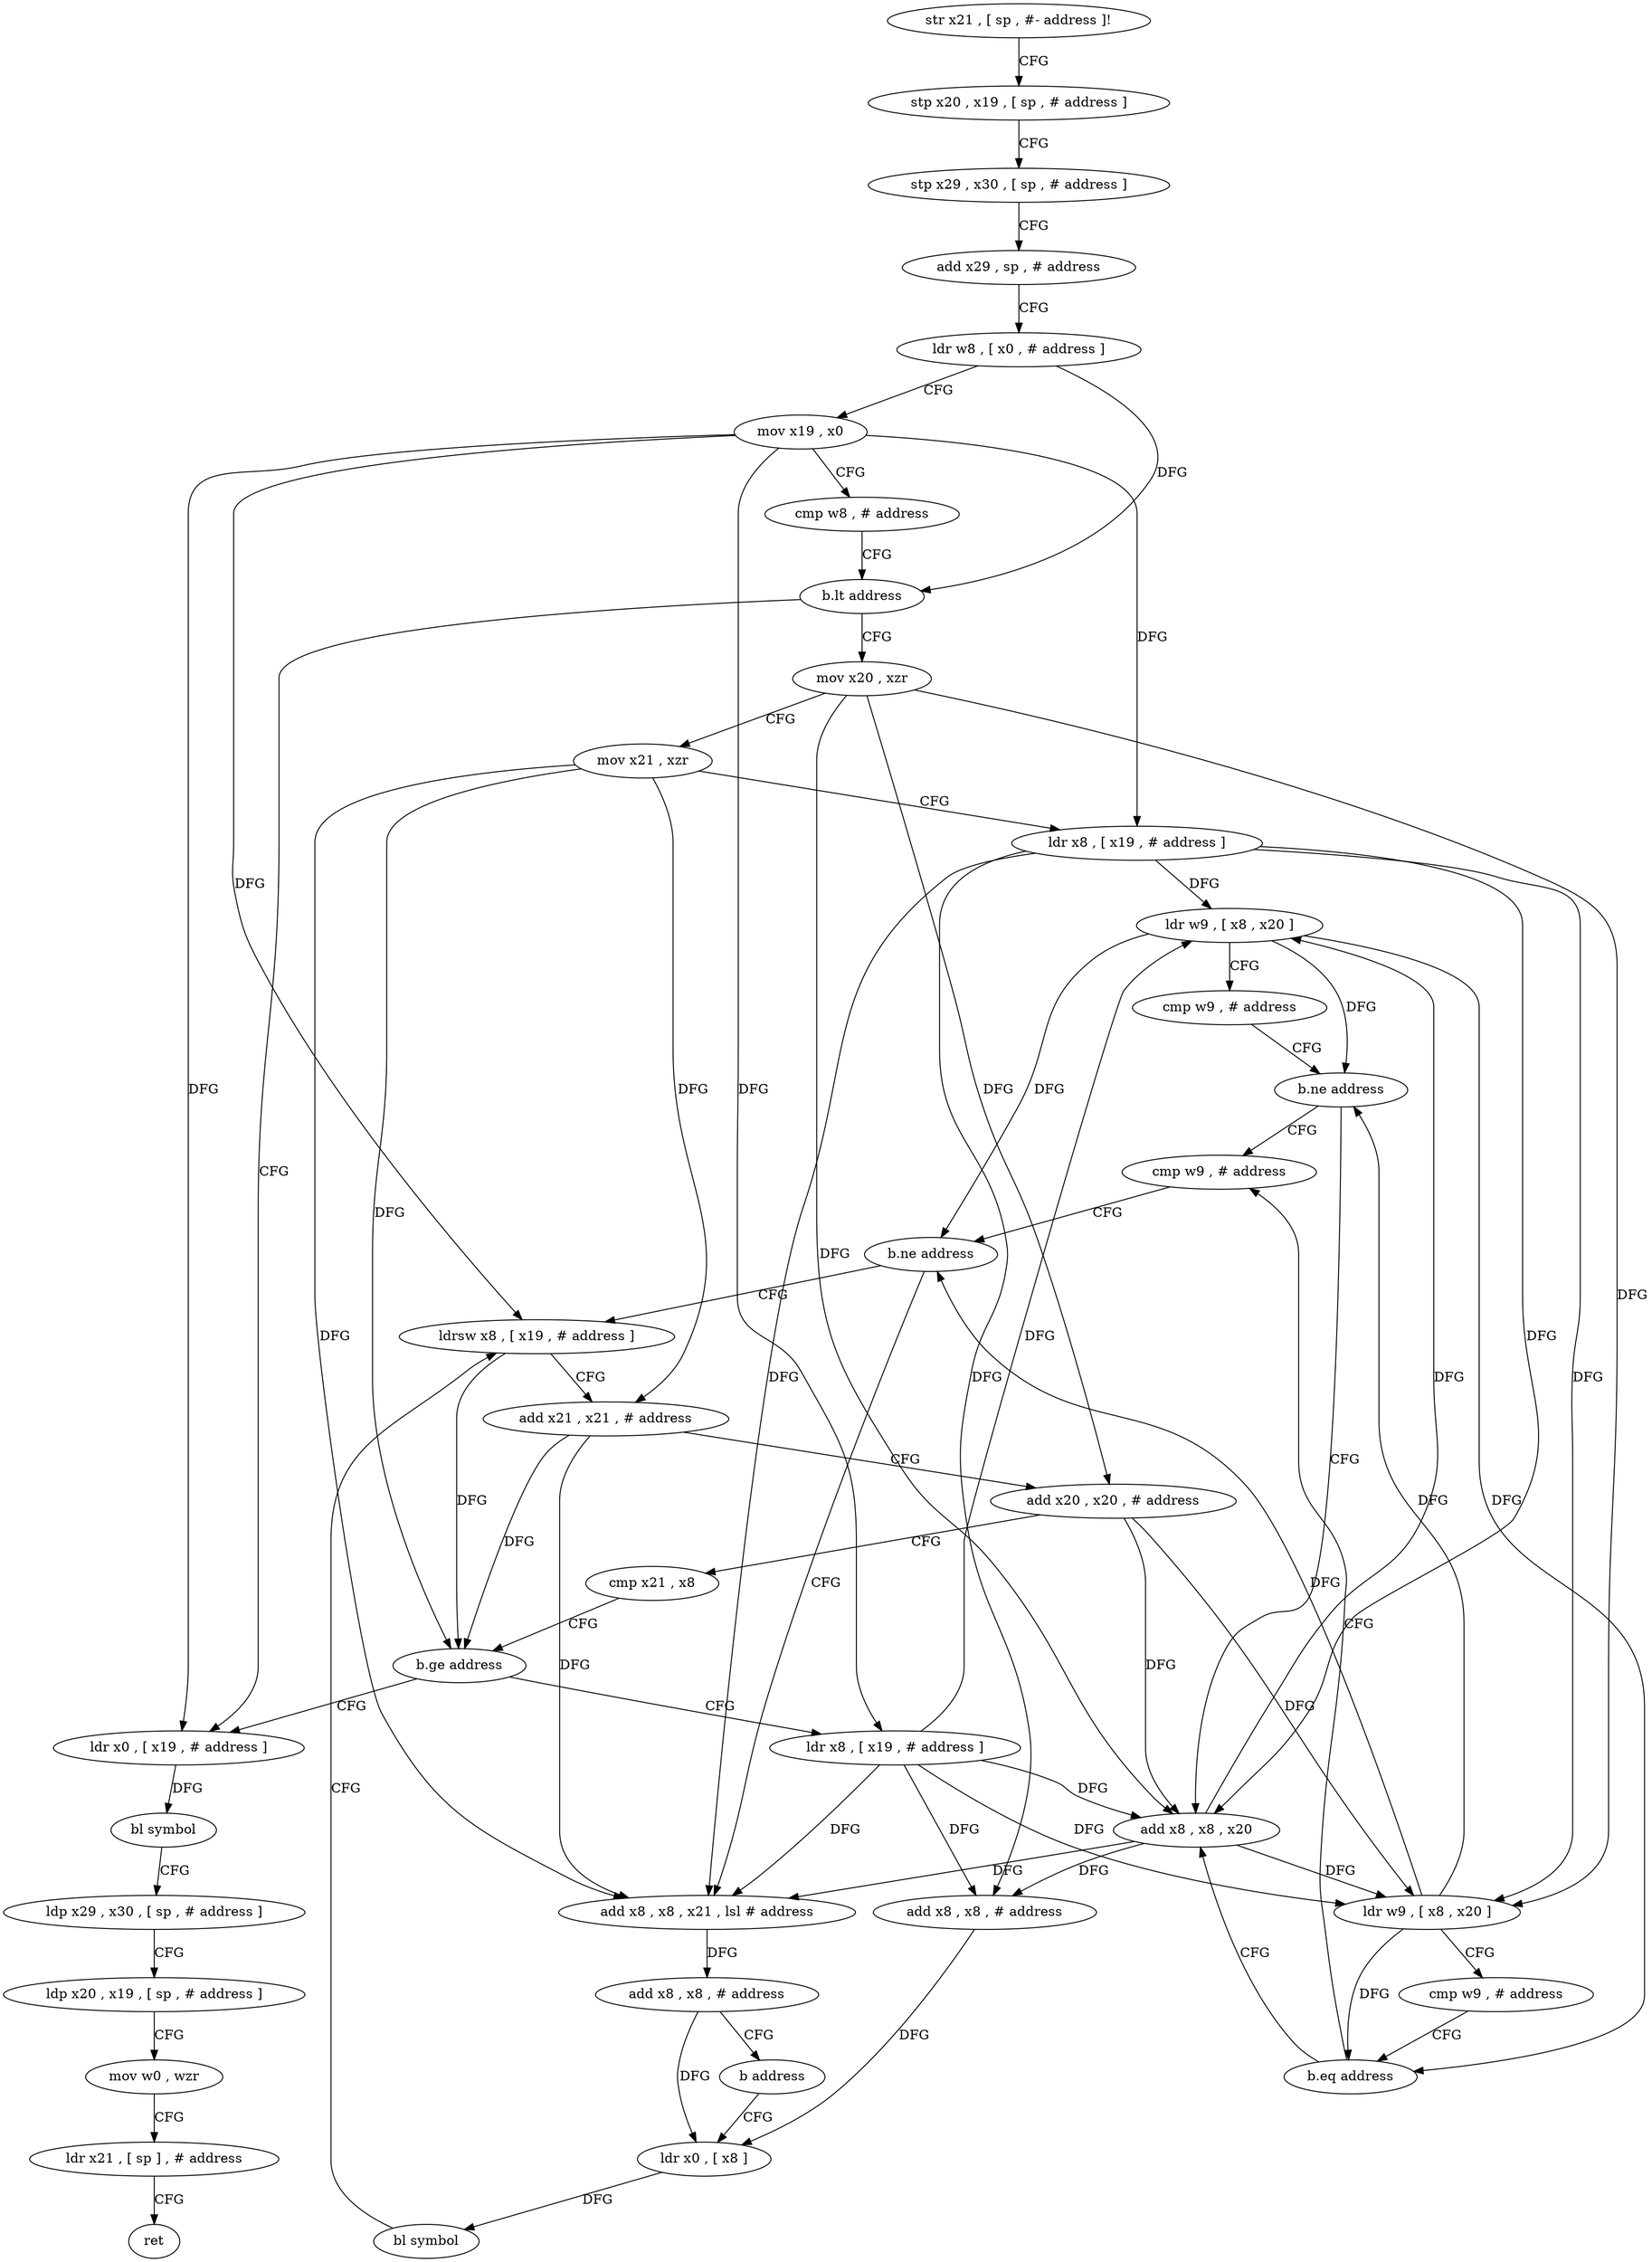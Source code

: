 digraph "func" {
"206588" [label = "str x21 , [ sp , #- address ]!" ]
"206592" [label = "stp x20 , x19 , [ sp , # address ]" ]
"206596" [label = "stp x29 , x30 , [ sp , # address ]" ]
"206600" [label = "add x29 , sp , # address" ]
"206604" [label = "ldr w8 , [ x0 , # address ]" ]
"206608" [label = "mov x19 , x0" ]
"206612" [label = "cmp w8 , # address" ]
"206616" [label = "b.lt address" ]
"206716" [label = "ldr x0 , [ x19 , # address ]" ]
"206620" [label = "mov x20 , xzr" ]
"206720" [label = "bl symbol" ]
"206724" [label = "ldp x29 , x30 , [ sp , # address ]" ]
"206728" [label = "ldp x20 , x19 , [ sp , # address ]" ]
"206732" [label = "mov w0 , wzr" ]
"206736" [label = "ldr x21 , [ sp ] , # address" ]
"206740" [label = "ret" ]
"206624" [label = "mov x21 , xzr" ]
"206628" [label = "ldr x8 , [ x19 , # address ]" ]
"206632" [label = "ldr w9 , [ x8 , x20 ]" ]
"206636" [label = "cmp w9 , # address" ]
"206640" [label = "b.ne address" ]
"206696" [label = "cmp w9 , # address" ]
"206644" [label = "add x8 , x8 , x20" ]
"206700" [label = "b.ne address" ]
"206660" [label = "ldrsw x8 , [ x19 , # address ]" ]
"206704" [label = "add x8 , x8 , x21 , lsl # address" ]
"206648" [label = "add x8 , x8 , # address" ]
"206652" [label = "ldr x0 , [ x8 ]" ]
"206664" [label = "add x21 , x21 , # address" ]
"206668" [label = "add x20 , x20 , # address" ]
"206672" [label = "cmp x21 , x8" ]
"206676" [label = "b.ge address" ]
"206680" [label = "ldr x8 , [ x19 , # address ]" ]
"206708" [label = "add x8 , x8 , # address" ]
"206712" [label = "b address" ]
"206684" [label = "ldr w9 , [ x8 , x20 ]" ]
"206688" [label = "cmp w9 , # address" ]
"206692" [label = "b.eq address" ]
"206656" [label = "bl symbol" ]
"206588" -> "206592" [ label = "CFG" ]
"206592" -> "206596" [ label = "CFG" ]
"206596" -> "206600" [ label = "CFG" ]
"206600" -> "206604" [ label = "CFG" ]
"206604" -> "206608" [ label = "CFG" ]
"206604" -> "206616" [ label = "DFG" ]
"206608" -> "206612" [ label = "CFG" ]
"206608" -> "206716" [ label = "DFG" ]
"206608" -> "206628" [ label = "DFG" ]
"206608" -> "206660" [ label = "DFG" ]
"206608" -> "206680" [ label = "DFG" ]
"206612" -> "206616" [ label = "CFG" ]
"206616" -> "206716" [ label = "CFG" ]
"206616" -> "206620" [ label = "CFG" ]
"206716" -> "206720" [ label = "DFG" ]
"206620" -> "206624" [ label = "CFG" ]
"206620" -> "206644" [ label = "DFG" ]
"206620" -> "206668" [ label = "DFG" ]
"206620" -> "206684" [ label = "DFG" ]
"206720" -> "206724" [ label = "CFG" ]
"206724" -> "206728" [ label = "CFG" ]
"206728" -> "206732" [ label = "CFG" ]
"206732" -> "206736" [ label = "CFG" ]
"206736" -> "206740" [ label = "CFG" ]
"206624" -> "206628" [ label = "CFG" ]
"206624" -> "206664" [ label = "DFG" ]
"206624" -> "206676" [ label = "DFG" ]
"206624" -> "206704" [ label = "DFG" ]
"206628" -> "206632" [ label = "DFG" ]
"206628" -> "206644" [ label = "DFG" ]
"206628" -> "206648" [ label = "DFG" ]
"206628" -> "206704" [ label = "DFG" ]
"206628" -> "206684" [ label = "DFG" ]
"206632" -> "206636" [ label = "CFG" ]
"206632" -> "206640" [ label = "DFG" ]
"206632" -> "206700" [ label = "DFG" ]
"206632" -> "206692" [ label = "DFG" ]
"206636" -> "206640" [ label = "CFG" ]
"206640" -> "206696" [ label = "CFG" ]
"206640" -> "206644" [ label = "CFG" ]
"206696" -> "206700" [ label = "CFG" ]
"206644" -> "206648" [ label = "DFG" ]
"206644" -> "206632" [ label = "DFG" ]
"206644" -> "206704" [ label = "DFG" ]
"206644" -> "206684" [ label = "DFG" ]
"206700" -> "206660" [ label = "CFG" ]
"206700" -> "206704" [ label = "CFG" ]
"206660" -> "206664" [ label = "CFG" ]
"206660" -> "206676" [ label = "DFG" ]
"206704" -> "206708" [ label = "DFG" ]
"206648" -> "206652" [ label = "DFG" ]
"206652" -> "206656" [ label = "DFG" ]
"206664" -> "206668" [ label = "CFG" ]
"206664" -> "206676" [ label = "DFG" ]
"206664" -> "206704" [ label = "DFG" ]
"206668" -> "206672" [ label = "CFG" ]
"206668" -> "206644" [ label = "DFG" ]
"206668" -> "206684" [ label = "DFG" ]
"206672" -> "206676" [ label = "CFG" ]
"206676" -> "206716" [ label = "CFG" ]
"206676" -> "206680" [ label = "CFG" ]
"206680" -> "206684" [ label = "DFG" ]
"206680" -> "206632" [ label = "DFG" ]
"206680" -> "206648" [ label = "DFG" ]
"206680" -> "206644" [ label = "DFG" ]
"206680" -> "206704" [ label = "DFG" ]
"206708" -> "206712" [ label = "CFG" ]
"206708" -> "206652" [ label = "DFG" ]
"206712" -> "206652" [ label = "CFG" ]
"206684" -> "206688" [ label = "CFG" ]
"206684" -> "206640" [ label = "DFG" ]
"206684" -> "206700" [ label = "DFG" ]
"206684" -> "206692" [ label = "DFG" ]
"206688" -> "206692" [ label = "CFG" ]
"206692" -> "206644" [ label = "CFG" ]
"206692" -> "206696" [ label = "CFG" ]
"206656" -> "206660" [ label = "CFG" ]
}
